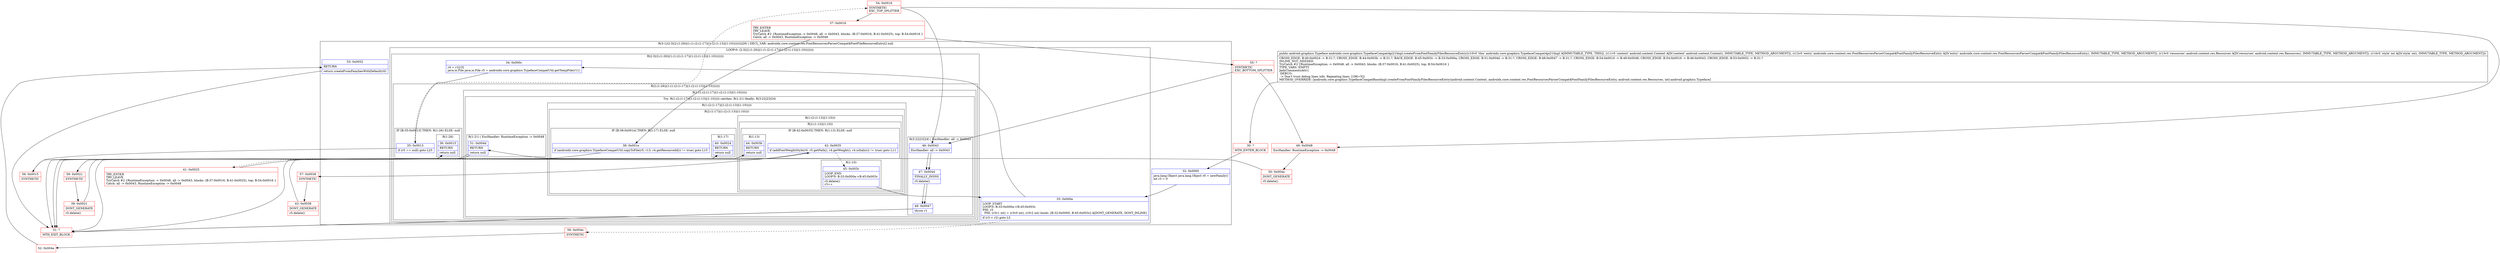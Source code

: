 digraph "CFG forandroidx.core.graphics.TypefaceCompatApi21Impl.createFromFontFamilyFilesResourceEntry(Landroid\/content\/Context;Landroidx\/core\/content\/res\/FontResourcesParserCompat$FontFamilyFilesResourceEntry;Landroid\/content\/res\/Resources;I)Landroid\/graphics\/Typeface;" {
subgraph cluster_Region_1480563283 {
label = "R(3:1|(2:3|(2:(1:26)|(1:(1:(2:(1:17)|(1:(2:(1:13)|(1:10))))))))|29) | DECL_VAR: androidx.core.content.res.FontResourcesParserCompat$FontFileResourceEntry[] null\l";
node [shape=record,color=blue];
Node_32 [shape=record,label="{32\:\ 0x0000|java.lang.Object java.lang.Object r0 = newFamily()\lint r3 = 0\l\l}"];
subgraph cluster_LoopRegion_1346841951 {
label = "LOOP:0: (2:3|(2:(1:26)|(1:(1:(2:(1:17)|(1:(2:(1:13)|(1:10))))))))";
node [shape=record,color=blue];
Node_33 [shape=record,label="{33\:\ 0x000a|LOOP_START\lLOOP:0: B:33:0x000a\-\>B:45:0x003c\lPHI: r3 \l  PHI: (r3v1 int) = (r3v0 int), (r3v2 int) binds: [B:32:0x0000, B:45:0x003c] A[DONT_GENERATE, DONT_INLINE]\l|if (r3 \< r2) goto L3\l}"];
subgraph cluster_Region_927687389 {
label = "R(2:3|(2:(1:26)|(1:(1:(2:(1:17)|(1:(2:(1:13)|(1:10))))))))";
node [shape=record,color=blue];
Node_34 [shape=record,label="{34\:\ 0x000c|r4 = r1[r3]\ljava.io.File java.io.File r5 = androidx.core.graphics.TypefaceCompatUtil.getTempFile(r11)\l}"];
subgraph cluster_Region_546107677 {
label = "R(2:(1:26)|(1:(1:(2:(1:17)|(1:(2:(1:13)|(1:10)))))))";
node [shape=record,color=blue];
subgraph cluster_IfRegion_1823658122 {
label = "IF [B:35:0x0013] THEN: R(1:26) ELSE: null";
node [shape=record,color=blue];
Node_35 [shape=record,label="{35\:\ 0x0013|if (r5 == null) goto L25\l}"];
subgraph cluster_Region_1341045401 {
label = "R(1:26)";
node [shape=record,color=blue];
Node_36 [shape=record,label="{36\:\ 0x0015|RETURN\l|return null\l}"];
}
}
subgraph cluster_Region_1984557158 {
label = "R(1:(1:(2:(1:17)|(1:(2:(1:13)|(1:10))))))";
node [shape=record,color=blue];
subgraph cluster_TryCatchRegion_520951333 {
label = "Try: R(1:(2:(1:17)|(1:(2:(1:13)|(1:10))))) catches: R(1:21) finally: R(3:22|23|24)";
node [shape=record,color=blue];
subgraph cluster_Region_1489901760 {
label = "R(1:(2:(1:17)|(1:(2:(1:13)|(1:10)))))";
node [shape=record,color=blue];
subgraph cluster_Region_1649302322 {
label = "R(2:(1:17)|(1:(2:(1:13)|(1:10))))";
node [shape=record,color=blue];
subgraph cluster_IfRegion_658154492 {
label = "IF [B:38:0x001e] THEN: R(1:17) ELSE: null";
node [shape=record,color=blue];
Node_38 [shape=record,label="{38\:\ 0x001e|if (androidx.core.graphics.TypefaceCompatUtil.copyToFile(r5, r13, r4.getResourceId()) != true) goto L15\l}"];
subgraph cluster_Region_1530744285 {
label = "R(1:17)";
node [shape=record,color=blue];
Node_40 [shape=record,label="{40\:\ 0x0024|RETURN\l|return null\l}"];
}
}
subgraph cluster_Region_745981089 {
label = "R(1:(2:(1:13)|(1:10)))";
node [shape=record,color=blue];
subgraph cluster_Region_72794615 {
label = "R(2:(1:13)|(1:10))";
node [shape=record,color=blue];
subgraph cluster_IfRegion_636343773 {
label = "IF [B:42:0x0035] THEN: R(1:13) ELSE: null";
node [shape=record,color=blue];
Node_42 [shape=record,label="{42\:\ 0x0035|if (addFontWeightStyle(r0, r5.getPath(), r4.getWeight(), r4.isItalic()) != true) goto L11\l}"];
subgraph cluster_Region_340888964 {
label = "R(1:13)";
node [shape=record,color=blue];
Node_44 [shape=record,label="{44\:\ 0x003b|RETURN\l|return null\l}"];
}
}
subgraph cluster_Region_1224419012 {
label = "R(1:10)";
node [shape=record,color=blue];
Node_45 [shape=record,label="{45\:\ 0x003c|LOOP_END\lLOOP:0: B:33:0x000a\-\>B:45:0x003c\l|r5.delete()\lr3++\l}"];
}
}
}
}
}
subgraph cluster_Region_632519030 {
label = "R(1:21) | ExcHandler: RuntimeException \-\> 0x0048\l";
node [shape=record,color=blue];
Node_51 [shape=record,label="{51\:\ 0x004d|RETURN\l|return null\l}"];
}
subgraph cluster_Region_1267425356 {
label = "R(3:22|23|24) | ExcHandler: all \-\> 0x0043\l";
node [shape=record,color=blue];
Node_46 [shape=record,label="{46\:\ 0x0043|ExcHandler: all \-\> 0x0043\l}"];
Node_47 [shape=record,label="{47\:\ 0x0044|FINALLY_INSNS\l|r5.delete()\l}"];
Node_48 [shape=record,label="{48\:\ 0x0047|throw r1\l}"];
}
}
}
}
}
}
Node_53 [shape=record,label="{53\:\ 0x0052|RETURN\l|return createFromFamiliesWithDefault(r0)\l}"];
}
subgraph cluster_Region_632519030 {
label = "R(1:21) | ExcHandler: RuntimeException \-\> 0x0048\l";
node [shape=record,color=blue];
Node_51 [shape=record,label="{51\:\ 0x004d|RETURN\l|return null\l}"];
}
subgraph cluster_Region_1267425356 {
label = "R(3:22|23|24) | ExcHandler: all \-\> 0x0043\l";
node [shape=record,color=blue];
Node_46 [shape=record,label="{46\:\ 0x0043|ExcHandler: all \-\> 0x0043\l}"];
Node_47 [shape=record,label="{47\:\ 0x0044|FINALLY_INSNS\l|r5.delete()\l}"];
Node_48 [shape=record,label="{48\:\ 0x0047|throw r1\l}"];
}
Node_30 [shape=record,color=red,label="{30\:\ ?|MTH_ENTER_BLOCK\l}"];
Node_54 [shape=record,color=red,label="{54\:\ 0x0016|SYNTHETIC\lEXC_TOP_SPLITTER\l}"];
Node_37 [shape=record,color=red,label="{37\:\ 0x0016|TRY_ENTER\lTRY_LEAVE\lTryCatch #2 \{RuntimeException \-\> 0x0048, all \-\> 0x0043, blocks: (B:37:0x0016, B:41:0x0025), top: B:54:0x0016 \}\lCatch: all \-\> 0x0043, RuntimeException \-\> 0x0048\l}"];
Node_41 [shape=record,color=red,label="{41\:\ 0x0025|TRY_ENTER\lTRY_LEAVE\lTryCatch #2 \{RuntimeException \-\> 0x0048, all \-\> 0x0043, blocks: (B:37:0x0016, B:41:0x0025), top: B:54:0x0016 \}\lCatch: all \-\> 0x0043, RuntimeException \-\> 0x0048\l}"];
Node_57 [shape=record,color=red,label="{57\:\ 0x0038|SYNTHETIC\l}"];
Node_43 [shape=record,color=red,label="{43\:\ 0x0038|DONT_GENERATE\l|r5.delete()\l}"];
Node_31 [shape=record,color=red,label="{31\:\ ?|MTH_EXIT_BLOCK\l}"];
Node_59 [shape=record,color=red,label="{59\:\ 0x0021|SYNTHETIC\l}"];
Node_39 [shape=record,color=red,label="{39\:\ 0x0021|DONT_GENERATE\l|r5.delete()\l}"];
Node_55 [shape=record,color=red,label="{55\:\ ?|SYNTHETIC\lEXC_BOTTOM_SPLITTER\l}"];
Node_49 [shape=record,color=red,label="{49\:\ 0x0048|ExcHandler: RuntimeException \-\> 0x0048\l}"];
Node_50 [shape=record,color=red,label="{50\:\ 0x004a|DONT_GENERATE\l|r5.delete()\l}"];
Node_56 [shape=record,color=red,label="{56\:\ 0x0015|SYNTHETIC\l}"];
Node_58 [shape=record,color=red,label="{58\:\ 0x004e|SYNTHETIC\l}"];
Node_52 [shape=record,color=red,label="{52\:\ 0x004e}"];
MethodNode[shape=record,label="{public android.graphics.Typeface androidx.core.graphics.TypefaceCompatApi21Impl.createFromFontFamilyFilesResourceEntry((r10v0 'this' androidx.core.graphics.TypefaceCompatApi21Impl A[IMMUTABLE_TYPE, THIS]), (r11v0 'context' android.content.Context A[D('context' android.content.Context), IMMUTABLE_TYPE, METHOD_ARGUMENT]), (r12v0 'entry' androidx.core.content.res.FontResourcesParserCompat$FontFamilyFilesResourceEntry A[D('entry' androidx.core.content.res.FontResourcesParserCompat$FontFamilyFilesResourceEntry), IMMUTABLE_TYPE, METHOD_ARGUMENT]), (r13v0 'resources' android.content.res.Resources A[D('resources' android.content.res.Resources), IMMUTABLE_TYPE, METHOD_ARGUMENT]), (r14v0 'style' int A[D('style' int), IMMUTABLE_TYPE, METHOD_ARGUMENT]))  | CROSS_EDGE: B:40:0x0024 \-\> B:31:?, CROSS_EDGE: B:44:0x003b \-\> B:31:?, BACK_EDGE: B:45:0x003c \-\> B:33:0x000a, CROSS_EDGE: B:51:0x004d \-\> B:31:?, CROSS_EDGE: B:48:0x0047 \-\> B:31:?, CROSS_EDGE: B:54:0x0016 \-\> B:49:0x0048, CROSS_EDGE: B:54:0x0016 \-\> B:46:0x0043, CROSS_EDGE: B:53:0x0052 \-\> B:31:?\lINLINE_NOT_NEEDED\lTryCatch #2 \{RuntimeException \-\> 0x0048, all \-\> 0x0043, blocks: (B:37:0x0016, B:41:0x0025), top: B:54:0x0016 \}\lTYPE_VARS: EMPTY\lJadxCommentsAttr\{\l DEBUG: \l \-\> Don't trust debug lines info. Repeating lines: [196=5]\}\lMETHOD_OVERRIDE: [androidx.core.graphics.TypefaceCompatBaseImpl.createFromFontFamilyFilesResourceEntry(android.content.Context, androidx.core.content.res.FontResourcesParserCompat$FontFamilyFilesResourceEntry, android.content.res.Resources, int):android.graphics.Typeface]\l}"];
MethodNode -> Node_30;Node_32 -> Node_33;
Node_33 -> Node_34;
Node_33 -> Node_58[style=dashed];
Node_34 -> Node_35;
Node_35 -> Node_54[style=dashed];
Node_35 -> Node_56;
Node_36 -> Node_31;
Node_38 -> Node_41[style=dashed];
Node_38 -> Node_59;
Node_40 -> Node_31;
Node_42 -> Node_45[style=dashed];
Node_42 -> Node_57;
Node_44 -> Node_31;
Node_45 -> Node_33;
Node_51 -> Node_31;
Node_46 -> Node_47;
Node_47 -> Node_48;
Node_48 -> Node_31;
Node_53 -> Node_31;
Node_51 -> Node_31;
Node_46 -> Node_47;
Node_47 -> Node_48;
Node_48 -> Node_31;
Node_30 -> Node_32;
Node_54 -> Node_37;
Node_54 -> Node_49;
Node_54 -> Node_46;
Node_37 -> Node_38;
Node_37 -> Node_55;
Node_41 -> Node_42;
Node_57 -> Node_43;
Node_43 -> Node_44;
Node_59 -> Node_39;
Node_39 -> Node_40;
Node_55 -> Node_49;
Node_55 -> Node_46;
Node_49 -> Node_50;
Node_50 -> Node_51;
Node_56 -> Node_36;
Node_58 -> Node_52;
Node_52 -> Node_53;
}

